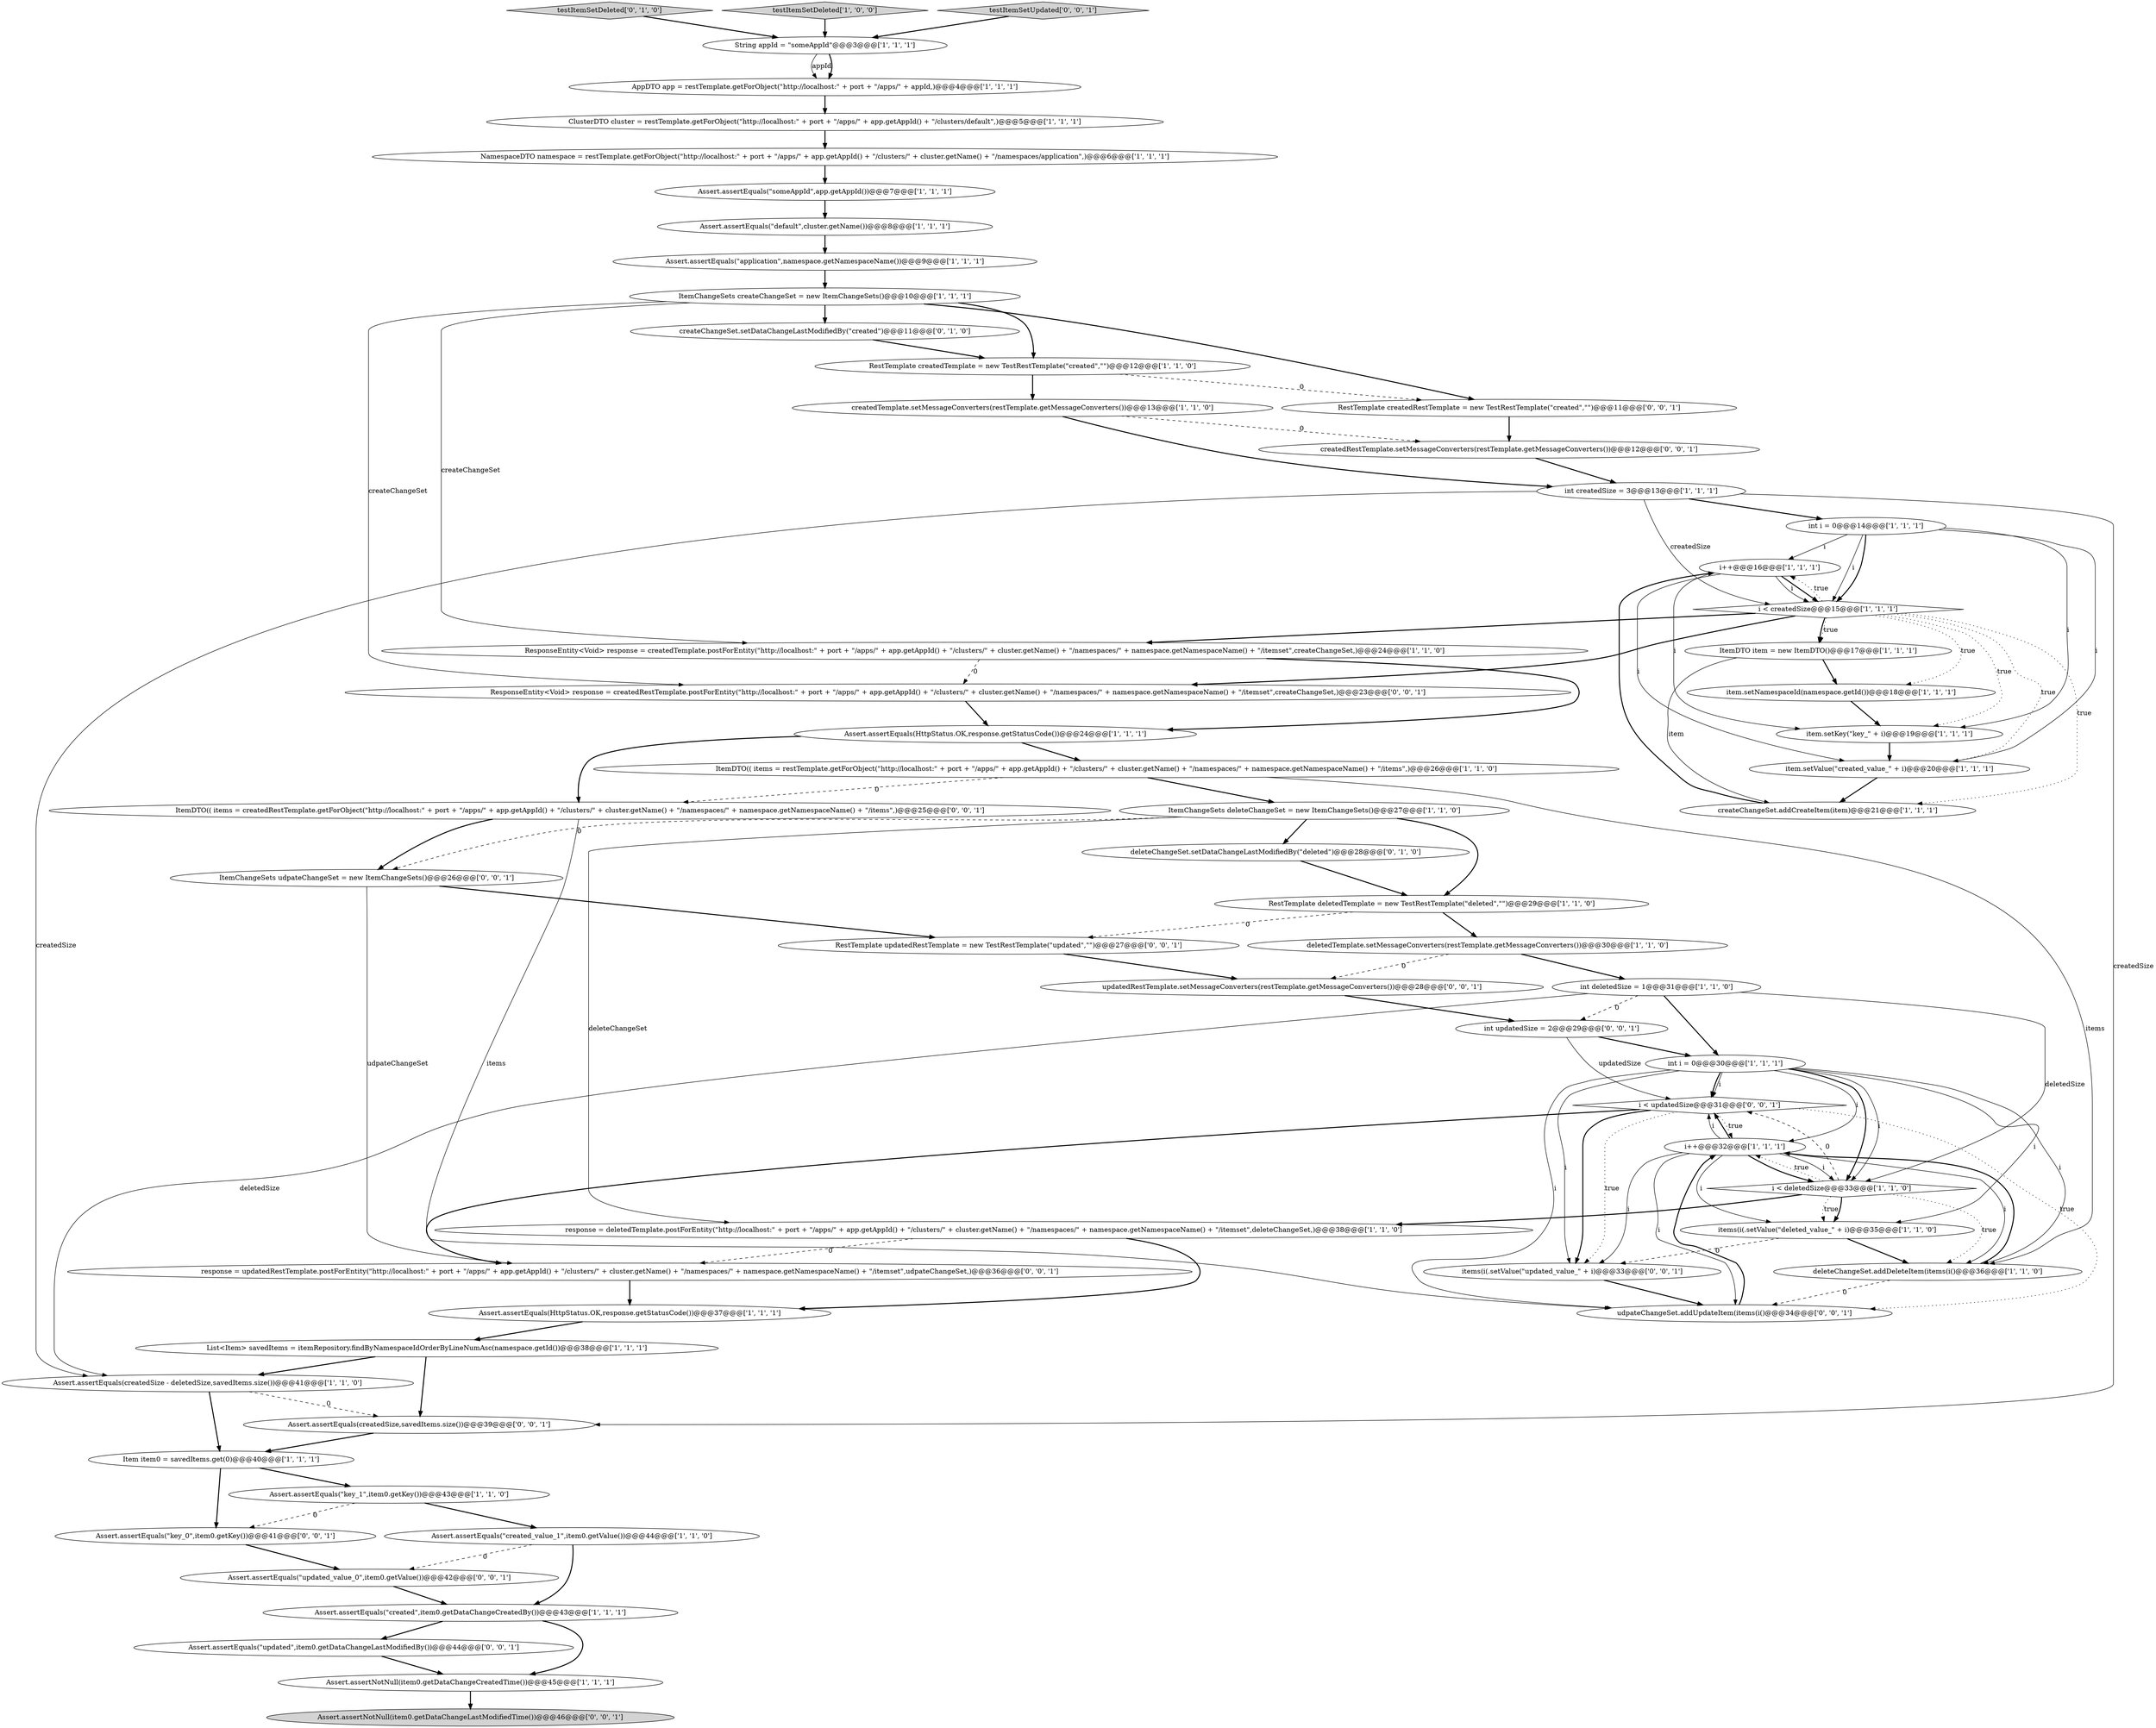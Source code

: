 digraph {
40 [style = filled, label = "int i = 0@@@30@@@['1', '1', '1']", fillcolor = white, shape = ellipse image = "AAA0AAABBB1BBB"];
19 [style = filled, label = "int createdSize = 3@@@13@@@['1', '1', '1']", fillcolor = white, shape = ellipse image = "AAA0AAABBB1BBB"];
48 [style = filled, label = "i < updatedSize@@@31@@@['0', '0', '1']", fillcolor = white, shape = diamond image = "AAA0AAABBB3BBB"];
34 [style = filled, label = "ResponseEntity<Void> response = createdTemplate.postForEntity(\"http://localhost:\" + port + \"/apps/\" + app.getAppId() + \"/clusters/\" + cluster.getName() + \"/namespaces/\" + namespace.getNamespaceName() + \"/itemset\",createChangeSet,)@@@24@@@['1', '1', '0']", fillcolor = white, shape = ellipse image = "AAA0AAABBB1BBB"];
8 [style = filled, label = "Assert.assertEquals(createdSize - deletedSize,savedItems.size())@@@41@@@['1', '1', '0']", fillcolor = white, shape = ellipse image = "AAA0AAABBB1BBB"];
47 [style = filled, label = "createdRestTemplate.setMessageConverters(restTemplate.getMessageConverters())@@@12@@@['0', '0', '1']", fillcolor = white, shape = ellipse image = "AAA0AAABBB3BBB"];
3 [style = filled, label = "Assert.assertEquals(\"application\",namespace.getNamespaceName())@@@9@@@['1', '1', '1']", fillcolor = white, shape = ellipse image = "AAA0AAABBB1BBB"];
59 [style = filled, label = "int updatedSize = 2@@@29@@@['0', '0', '1']", fillcolor = white, shape = ellipse image = "AAA0AAABBB3BBB"];
31 [style = filled, label = "ItemChangeSets deleteChangeSet = new ItemChangeSets()@@@27@@@['1', '1', '0']", fillcolor = white, shape = ellipse image = "AAA0AAABBB1BBB"];
36 [style = filled, label = "i++@@@32@@@['1', '1', '1']", fillcolor = white, shape = ellipse image = "AAA0AAABBB1BBB"];
58 [style = filled, label = "ItemChangeSets udpateChangeSet = new ItemChangeSets()@@@26@@@['0', '0', '1']", fillcolor = white, shape = ellipse image = "AAA0AAABBB3BBB"];
24 [style = filled, label = "createdTemplate.setMessageConverters(restTemplate.getMessageConverters())@@@13@@@['1', '1', '0']", fillcolor = white, shape = ellipse image = "AAA0AAABBB1BBB"];
39 [style = filled, label = "i < deletedSize@@@33@@@['1', '1', '0']", fillcolor = white, shape = diamond image = "AAA0AAABBB1BBB"];
51 [style = filled, label = "Assert.assertEquals(\"key_0\",item0.getKey())@@@41@@@['0', '0', '1']", fillcolor = white, shape = ellipse image = "AAA0AAABBB3BBB"];
42 [style = filled, label = "testItemSetDeleted['0', '1', '0']", fillcolor = lightgray, shape = diamond image = "AAA0AAABBB2BBB"];
18 [style = filled, label = "Assert.assertEquals(HttpStatus.OK,response.getStatusCode())@@@37@@@['1', '1', '1']", fillcolor = white, shape = ellipse image = "AAA0AAABBB1BBB"];
9 [style = filled, label = "Assert.assertEquals(HttpStatus.OK,response.getStatusCode())@@@24@@@['1', '1', '1']", fillcolor = white, shape = ellipse image = "AAA0AAABBB1BBB"];
0 [style = filled, label = "RestTemplate createdTemplate = new TestRestTemplate(\"created\",\"\")@@@12@@@['1', '1', '0']", fillcolor = white, shape = ellipse image = "AAA0AAABBB1BBB"];
43 [style = filled, label = "createChangeSet.setDataChangeLastModifiedBy(\"created\")@@@11@@@['0', '1', '0']", fillcolor = white, shape = ellipse image = "AAA1AAABBB2BBB"];
45 [style = filled, label = "Assert.assertNotNull(item0.getDataChangeLastModifiedTime())@@@46@@@['0', '0', '1']", fillcolor = lightgray, shape = ellipse image = "AAA0AAABBB3BBB"];
61 [style = filled, label = "updatedRestTemplate.setMessageConverters(restTemplate.getMessageConverters())@@@28@@@['0', '0', '1']", fillcolor = white, shape = ellipse image = "AAA0AAABBB3BBB"];
60 [style = filled, label = "RestTemplate updatedRestTemplate = new TestRestTemplate(\"updated\",\"\")@@@27@@@['0', '0', '1']", fillcolor = white, shape = ellipse image = "AAA0AAABBB3BBB"];
37 [style = filled, label = "ItemDTO item = new ItemDTO()@@@17@@@['1', '1', '1']", fillcolor = white, shape = ellipse image = "AAA0AAABBB1BBB"];
1 [style = filled, label = "Assert.assertEquals(\"default\",cluster.getName())@@@8@@@['1', '1', '1']", fillcolor = white, shape = ellipse image = "AAA0AAABBB1BBB"];
12 [style = filled, label = "Assert.assertEquals(\"key_1\",item0.getKey())@@@43@@@['1', '1', '0']", fillcolor = white, shape = ellipse image = "AAA0AAABBB1BBB"];
15 [style = filled, label = "int i = 0@@@14@@@['1', '1', '1']", fillcolor = white, shape = ellipse image = "AAA0AAABBB1BBB"];
46 [style = filled, label = "Assert.assertEquals(\"updated_value_0\",item0.getValue())@@@42@@@['0', '0', '1']", fillcolor = white, shape = ellipse image = "AAA0AAABBB3BBB"];
13 [style = filled, label = "Assert.assertEquals(\"created\",item0.getDataChangeCreatedBy())@@@43@@@['1', '1', '1']", fillcolor = white, shape = ellipse image = "AAA0AAABBB1BBB"];
25 [style = filled, label = "RestTemplate deletedTemplate = new TestRestTemplate(\"deleted\",\"\")@@@29@@@['1', '1', '0']", fillcolor = white, shape = ellipse image = "AAA0AAABBB1BBB"];
10 [style = filled, label = "Assert.assertEquals(\"someAppId\",app.getAppId())@@@7@@@['1', '1', '1']", fillcolor = white, shape = ellipse image = "AAA0AAABBB1BBB"];
26 [style = filled, label = "items(i(.setValue(\"deleted_value_\" + i)@@@35@@@['1', '1', '0']", fillcolor = white, shape = ellipse image = "AAA0AAABBB1BBB"];
5 [style = filled, label = "NamespaceDTO namespace = restTemplate.getForObject(\"http://localhost:\" + port + \"/apps/\" + app.getAppId() + \"/clusters/\" + cluster.getName() + \"/namespaces/application\",)@@@6@@@['1', '1', '1']", fillcolor = white, shape = ellipse image = "AAA0AAABBB1BBB"];
49 [style = filled, label = "Assert.assertEquals(createdSize,savedItems.size())@@@39@@@['0', '0', '1']", fillcolor = white, shape = ellipse image = "AAA0AAABBB3BBB"];
38 [style = filled, label = "String appId = \"someAppId\"@@@3@@@['1', '1', '1']", fillcolor = white, shape = ellipse image = "AAA0AAABBB1BBB"];
55 [style = filled, label = "RestTemplate createdRestTemplate = new TestRestTemplate(\"created\",\"\")@@@11@@@['0', '0', '1']", fillcolor = white, shape = ellipse image = "AAA0AAABBB3BBB"];
4 [style = filled, label = "AppDTO app = restTemplate.getForObject(\"http://localhost:\" + port + \"/apps/\" + appId,)@@@4@@@['1', '1', '1']", fillcolor = white, shape = ellipse image = "AAA0AAABBB1BBB"];
56 [style = filled, label = "ItemDTO(( items = createdRestTemplate.getForObject(\"http://localhost:\" + port + \"/apps/\" + app.getAppId() + \"/clusters/\" + cluster.getName() + \"/namespaces/\" + namespace.getNamespaceName() + \"/items\",)@@@25@@@['0', '0', '1']", fillcolor = white, shape = ellipse image = "AAA0AAABBB3BBB"];
6 [style = filled, label = "i++@@@16@@@['1', '1', '1']", fillcolor = white, shape = ellipse image = "AAA0AAABBB1BBB"];
16 [style = filled, label = "item.setValue(\"created_value_\" + i)@@@20@@@['1', '1', '1']", fillcolor = white, shape = ellipse image = "AAA0AAABBB1BBB"];
20 [style = filled, label = "deleteChangeSet.addDeleteItem(items(i()@@@36@@@['1', '1', '0']", fillcolor = white, shape = ellipse image = "AAA0AAABBB1BBB"];
17 [style = filled, label = "i < createdSize@@@15@@@['1', '1', '1']", fillcolor = white, shape = diamond image = "AAA0AAABBB1BBB"];
44 [style = filled, label = "response = updatedRestTemplate.postForEntity(\"http://localhost:\" + port + \"/apps/\" + app.getAppId() + \"/clusters/\" + cluster.getName() + \"/namespaces/\" + namespace.getNamespaceName() + \"/itemset\",udpateChangeSet,)@@@36@@@['0', '0', '1']", fillcolor = white, shape = ellipse image = "AAA0AAABBB3BBB"];
35 [style = filled, label = "List<Item> savedItems = itemRepository.findByNamespaceIdOrderByLineNumAsc(namespace.getId())@@@38@@@['1', '1', '1']", fillcolor = white, shape = ellipse image = "AAA0AAABBB1BBB"];
54 [style = filled, label = "Assert.assertEquals(\"updated\",item0.getDataChangeLastModifiedBy())@@@44@@@['0', '0', '1']", fillcolor = white, shape = ellipse image = "AAA0AAABBB3BBB"];
57 [style = filled, label = "udpateChangeSet.addUpdateItem(items(i()@@@34@@@['0', '0', '1']", fillcolor = white, shape = ellipse image = "AAA0AAABBB3BBB"];
22 [style = filled, label = "Assert.assertNotNull(item0.getDataChangeCreatedTime())@@@45@@@['1', '1', '1']", fillcolor = white, shape = ellipse image = "AAA0AAABBB1BBB"];
32 [style = filled, label = "item.setNamespaceId(namespace.getId())@@@18@@@['1', '1', '1']", fillcolor = white, shape = ellipse image = "AAA0AAABBB1BBB"];
28 [style = filled, label = "deletedTemplate.setMessageConverters(restTemplate.getMessageConverters())@@@30@@@['1', '1', '0']", fillcolor = white, shape = ellipse image = "AAA0AAABBB1BBB"];
21 [style = filled, label = "Item item0 = savedItems.get(0)@@@40@@@['1', '1', '1']", fillcolor = white, shape = ellipse image = "AAA0AAABBB1BBB"];
11 [style = filled, label = "ItemDTO(( items = restTemplate.getForObject(\"http://localhost:\" + port + \"/apps/\" + app.getAppId() + \"/clusters/\" + cluster.getName() + \"/namespaces/\" + namespace.getNamespaceName() + \"/items\",)@@@26@@@['1', '1', '0']", fillcolor = white, shape = ellipse image = "AAA0AAABBB1BBB"];
7 [style = filled, label = "createChangeSet.addCreateItem(item)@@@21@@@['1', '1', '1']", fillcolor = white, shape = ellipse image = "AAA0AAABBB1BBB"];
14 [style = filled, label = "ItemChangeSets createChangeSet = new ItemChangeSets()@@@10@@@['1', '1', '1']", fillcolor = white, shape = ellipse image = "AAA0AAABBB1BBB"];
27 [style = filled, label = "ClusterDTO cluster = restTemplate.getForObject(\"http://localhost:\" + port + \"/apps/\" + app.getAppId() + \"/clusters/default\",)@@@5@@@['1', '1', '1']", fillcolor = white, shape = ellipse image = "AAA0AAABBB1BBB"];
29 [style = filled, label = "int deletedSize = 1@@@31@@@['1', '1', '0']", fillcolor = white, shape = ellipse image = "AAA0AAABBB1BBB"];
41 [style = filled, label = "deleteChangeSet.setDataChangeLastModifiedBy(\"deleted\")@@@28@@@['0', '1', '0']", fillcolor = white, shape = ellipse image = "AAA1AAABBB2BBB"];
23 [style = filled, label = "testItemSetDeleted['1', '0', '0']", fillcolor = lightgray, shape = diamond image = "AAA0AAABBB1BBB"];
50 [style = filled, label = "testItemSetUpdated['0', '0', '1']", fillcolor = lightgray, shape = diamond image = "AAA0AAABBB3BBB"];
53 [style = filled, label = "ResponseEntity<Void> response = createdRestTemplate.postForEntity(\"http://localhost:\" + port + \"/apps/\" + app.getAppId() + \"/clusters/\" + cluster.getName() + \"/namespaces/\" + namespace.getNamespaceName() + \"/itemset\",createChangeSet,)@@@23@@@['0', '0', '1']", fillcolor = white, shape = ellipse image = "AAA0AAABBB3BBB"];
30 [style = filled, label = "item.setKey(\"key_\" + i)@@@19@@@['1', '1', '1']", fillcolor = white, shape = ellipse image = "AAA0AAABBB1BBB"];
52 [style = filled, label = "items(i(.setValue(\"updated_value_\" + i)@@@33@@@['0', '0', '1']", fillcolor = white, shape = ellipse image = "AAA0AAABBB3BBB"];
33 [style = filled, label = "response = deletedTemplate.postForEntity(\"http://localhost:\" + port + \"/apps/\" + app.getAppId() + \"/clusters/\" + cluster.getName() + \"/namespaces/\" + namespace.getNamespaceName() + \"/itemset\",deleteChangeSet,)@@@38@@@['1', '1', '0']", fillcolor = white, shape = ellipse image = "AAA0AAABBB1BBB"];
2 [style = filled, label = "Assert.assertEquals(\"created_value_1\",item0.getValue())@@@44@@@['1', '1', '0']", fillcolor = white, shape = ellipse image = "AAA0AAABBB1BBB"];
60->61 [style = bold, label=""];
2->46 [style = dashed, label="0"];
59->40 [style = bold, label=""];
56->58 [style = bold, label=""];
52->57 [style = bold, label=""];
7->6 [style = bold, label=""];
0->55 [style = dashed, label="0"];
11->20 [style = solid, label="items"];
14->0 [style = bold, label=""];
12->51 [style = dashed, label="0"];
19->49 [style = solid, label="createdSize"];
25->28 [style = bold, label=""];
26->52 [style = dashed, label="0"];
15->30 [style = solid, label="i"];
39->36 [style = dotted, label="true"];
38->4 [style = solid, label="appId"];
40->48 [style = solid, label="i"];
36->39 [style = solid, label="i"];
36->20 [style = solid, label="i"];
23->38 [style = bold, label=""];
16->7 [style = bold, label=""];
19->17 [style = solid, label="createdSize"];
40->39 [style = bold, label=""];
29->39 [style = solid, label="deletedSize"];
21->51 [style = bold, label=""];
51->46 [style = bold, label=""];
28->29 [style = bold, label=""];
49->21 [style = bold, label=""];
15->17 [style = solid, label="i"];
39->33 [style = bold, label=""];
3->14 [style = bold, label=""];
14->43 [style = bold, label=""];
44->18 [style = bold, label=""];
33->44 [style = dashed, label="0"];
8->49 [style = dashed, label="0"];
53->9 [style = bold, label=""];
11->31 [style = bold, label=""];
38->4 [style = bold, label=""];
36->57 [style = solid, label="i"];
31->58 [style = dashed, label="0"];
56->57 [style = solid, label="items"];
48->44 [style = bold, label=""];
37->32 [style = bold, label=""];
30->16 [style = bold, label=""];
34->9 [style = bold, label=""];
11->56 [style = dashed, label="0"];
31->41 [style = bold, label=""];
31->33 [style = solid, label="deleteChangeSet"];
40->48 [style = bold, label=""];
34->53 [style = dashed, label="0"];
59->48 [style = solid, label="updatedSize"];
24->47 [style = dashed, label="0"];
61->59 [style = bold, label=""];
17->30 [style = dotted, label="true"];
35->8 [style = bold, label=""];
20->36 [style = bold, label=""];
22->45 [style = bold, label=""];
15->16 [style = solid, label="i"];
31->25 [style = bold, label=""];
15->17 [style = bold, label=""];
36->52 [style = solid, label="i"];
58->60 [style = bold, label=""];
17->16 [style = dotted, label="true"];
40->57 [style = solid, label="i"];
14->34 [style = solid, label="createChangeSet"];
2->13 [style = bold, label=""];
25->60 [style = dashed, label="0"];
12->2 [style = bold, label=""];
40->39 [style = solid, label="i"];
26->20 [style = bold, label=""];
4->27 [style = bold, label=""];
47->19 [style = bold, label=""];
37->7 [style = solid, label="item"];
54->22 [style = bold, label=""];
6->16 [style = solid, label="i"];
48->36 [style = dotted, label="true"];
36->26 [style = solid, label="i"];
33->18 [style = bold, label=""];
8->21 [style = bold, label=""];
19->8 [style = solid, label="createdSize"];
0->24 [style = bold, label=""];
48->52 [style = bold, label=""];
9->56 [style = bold, label=""];
10->1 [style = bold, label=""];
17->37 [style = bold, label=""];
57->36 [style = bold, label=""];
48->57 [style = dotted, label="true"];
17->53 [style = bold, label=""];
39->26 [style = dotted, label="true"];
28->61 [style = dashed, label="0"];
36->48 [style = solid, label="i"];
24->19 [style = bold, label=""];
6->17 [style = solid, label="i"];
36->48 [style = bold, label=""];
43->0 [style = bold, label=""];
40->20 [style = solid, label="i"];
55->47 [style = bold, label=""];
18->35 [style = bold, label=""];
39->26 [style = bold, label=""];
29->40 [style = bold, label=""];
40->52 [style = solid, label="i"];
17->37 [style = dotted, label="true"];
46->13 [style = bold, label=""];
14->55 [style = bold, label=""];
50->38 [style = bold, label=""];
9->11 [style = bold, label=""];
39->20 [style = dotted, label="true"];
41->25 [style = bold, label=""];
29->8 [style = solid, label="deletedSize"];
17->7 [style = dotted, label="true"];
29->59 [style = dashed, label="0"];
40->36 [style = solid, label="i"];
13->22 [style = bold, label=""];
20->57 [style = dashed, label="0"];
19->15 [style = bold, label=""];
15->6 [style = solid, label="i"];
6->17 [style = bold, label=""];
42->38 [style = bold, label=""];
39->48 [style = dashed, label="0"];
5->10 [style = bold, label=""];
17->32 [style = dotted, label="true"];
21->12 [style = bold, label=""];
58->44 [style = solid, label="udpateChangeSet"];
1->3 [style = bold, label=""];
27->5 [style = bold, label=""];
48->52 [style = dotted, label="true"];
14->53 [style = solid, label="createChangeSet"];
17->6 [style = dotted, label="true"];
35->49 [style = bold, label=""];
32->30 [style = bold, label=""];
17->34 [style = bold, label=""];
40->26 [style = solid, label="i"];
13->54 [style = bold, label=""];
6->30 [style = solid, label="i"];
36->39 [style = bold, label=""];
}
